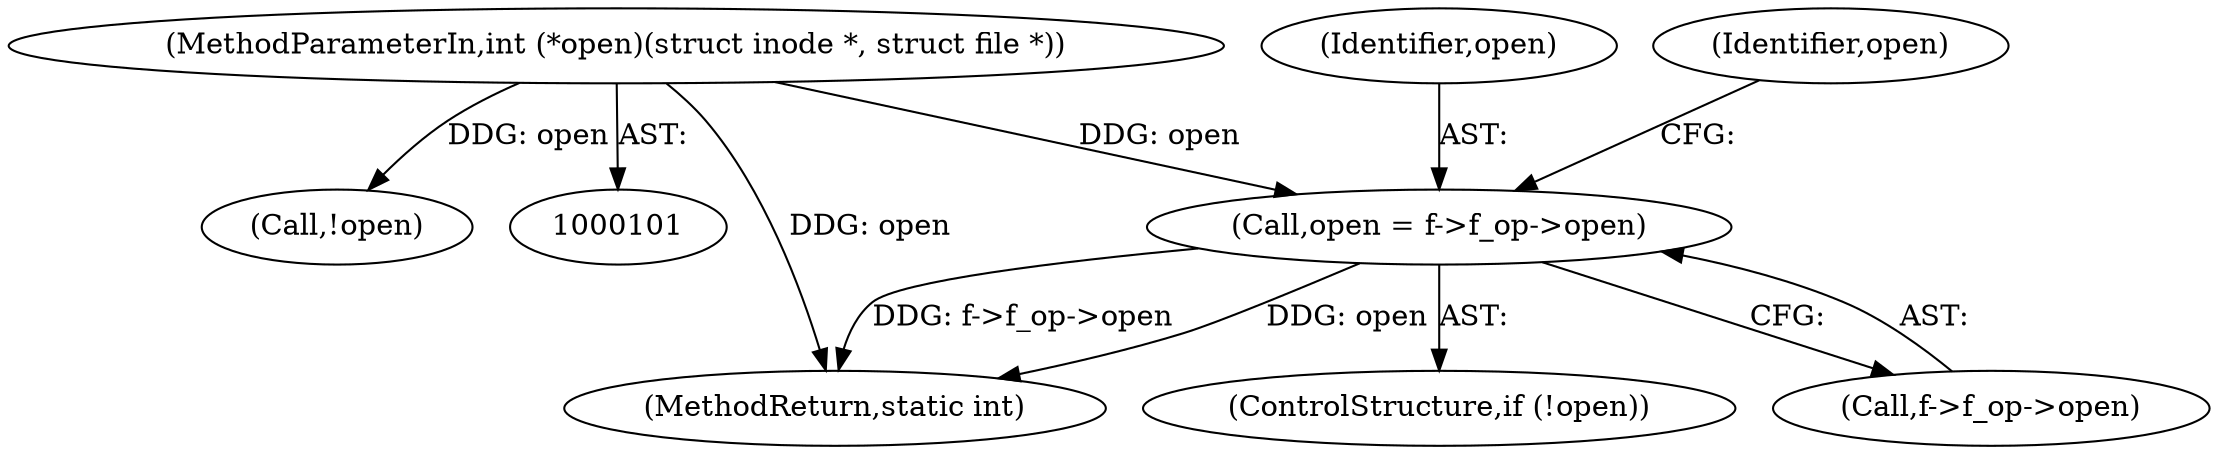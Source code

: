 digraph "0_linux_eee5cc2702929fd41cce28058dc6d6717f723f87_9@API" {
"1000250" [label="(Call,open = f->f_op->open)"];
"1000103" [label="(MethodParameterIn,int (*open)(struct inode *, struct file *))"];
"1000251" [label="(Identifier,open)"];
"1000364" [label="(MethodReturn,static int)"];
"1000247" [label="(ControlStructure,if (!open))"];
"1000258" [label="(Identifier,open)"];
"1000103" [label="(MethodParameterIn,int (*open)(struct inode *, struct file *))"];
"1000252" [label="(Call,f->f_op->open)"];
"1000250" [label="(Call,open = f->f_op->open)"];
"1000248" [label="(Call,!open)"];
"1000250" -> "1000247"  [label="AST: "];
"1000250" -> "1000252"  [label="CFG: "];
"1000251" -> "1000250"  [label="AST: "];
"1000252" -> "1000250"  [label="AST: "];
"1000258" -> "1000250"  [label="CFG: "];
"1000250" -> "1000364"  [label="DDG: open"];
"1000250" -> "1000364"  [label="DDG: f->f_op->open"];
"1000103" -> "1000250"  [label="DDG: open"];
"1000103" -> "1000101"  [label="AST: "];
"1000103" -> "1000364"  [label="DDG: open"];
"1000103" -> "1000248"  [label="DDG: open"];
}
